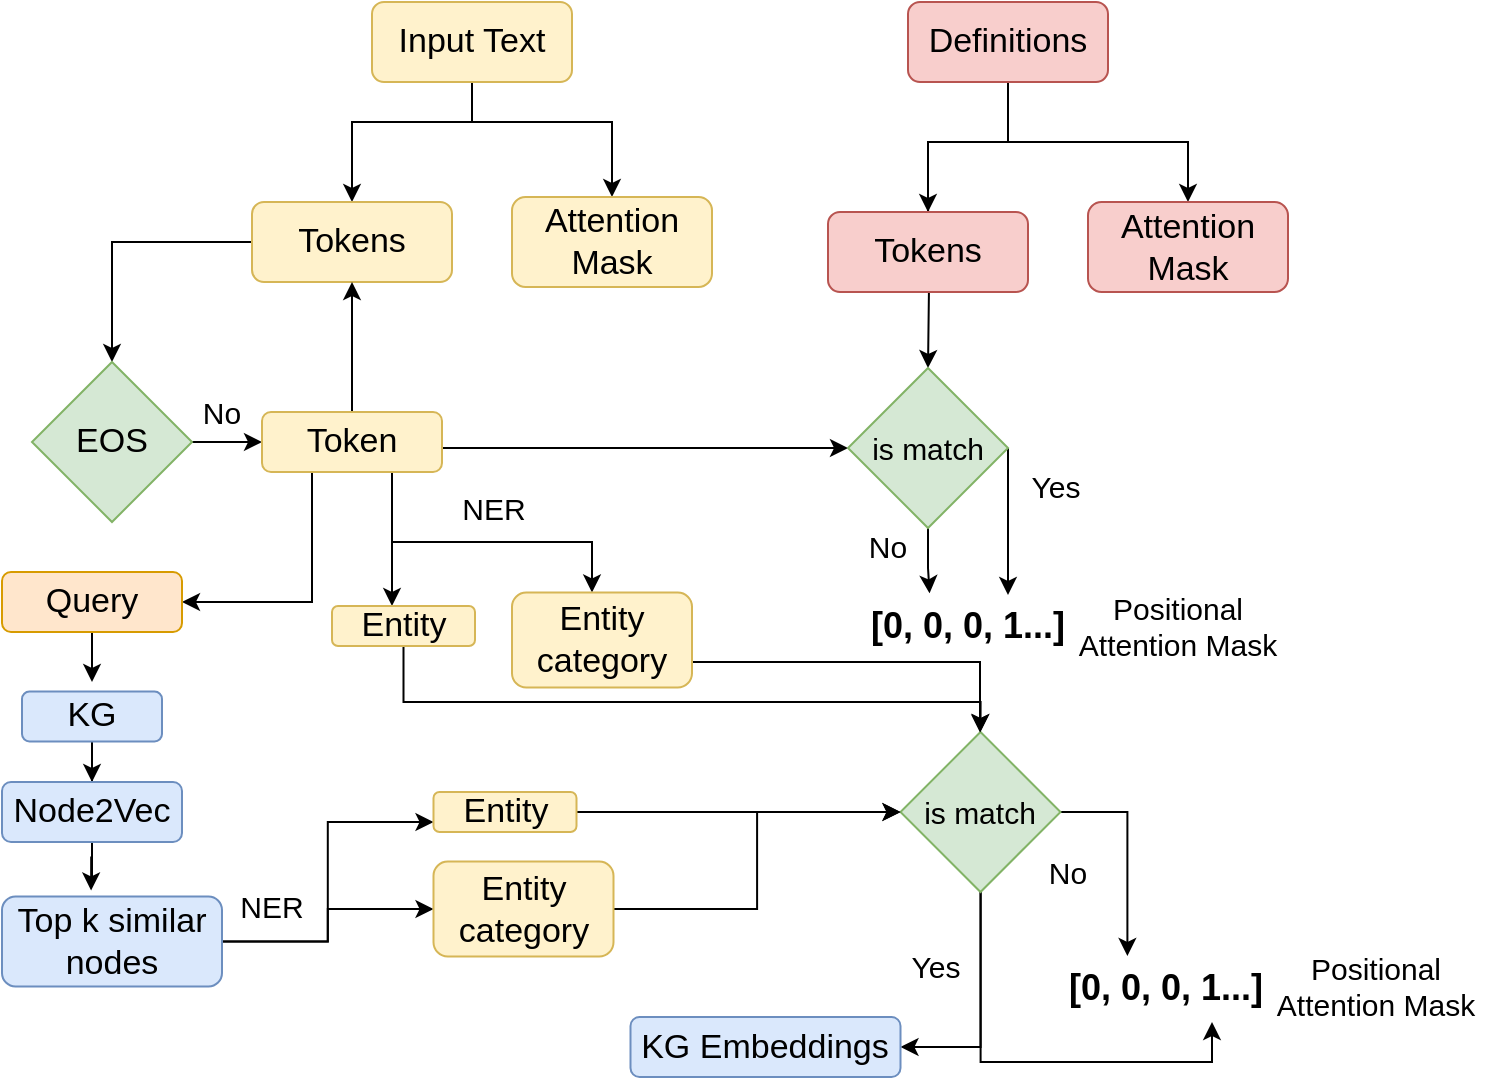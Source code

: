 <mxfile version="20.8.23" type="github">
  <diagram name="Page-1" id="1DY-l_jWhGFA4Pq2Hy0c">
    <mxGraphModel dx="1193" dy="728" grid="1" gridSize="10" guides="1" tooltips="1" connect="1" arrows="1" fold="1" page="1" pageScale="1" pageWidth="827" pageHeight="1169" math="0" shadow="0">
      <root>
        <mxCell id="0" />
        <mxCell id="1" parent="0" />
        <mxCell id="Vt5VEpJ_r8CfuD1jbJit-1" style="edgeStyle=orthogonalEdgeStyle;rounded=0;orthogonalLoop=1;jettySize=auto;html=1;exitX=0.5;exitY=1;exitDx=0;exitDy=0;entryX=0.5;entryY=0;entryDx=0;entryDy=0;" parent="1" source="Ks726MJudpRO9FRNuCwp-1" target="Ks726MJudpRO9FRNuCwp-4" edge="1">
          <mxGeometry relative="1" as="geometry">
            <Array as="points">
              <mxPoint x="270" y="100" />
              <mxPoint x="210" y="100" />
            </Array>
          </mxGeometry>
        </mxCell>
        <mxCell id="Vt5VEpJ_r8CfuD1jbJit-2" style="edgeStyle=orthogonalEdgeStyle;rounded=0;orthogonalLoop=1;jettySize=auto;html=1;entryX=0.5;entryY=0;entryDx=0;entryDy=0;" parent="1" source="Ks726MJudpRO9FRNuCwp-1" target="Ks726MJudpRO9FRNuCwp-5" edge="1">
          <mxGeometry relative="1" as="geometry">
            <Array as="points">
              <mxPoint x="270" y="100" />
              <mxPoint x="340" y="100" />
            </Array>
          </mxGeometry>
        </mxCell>
        <mxCell id="Ks726MJudpRO9FRNuCwp-1" value="&lt;font style=&quot;font-size: 17px;&quot;&gt;Input Text&lt;/font&gt;" style="rounded=1;whiteSpace=wrap;html=1;fillColor=#fff2cc;strokeColor=#d6b656;" parent="1" vertex="1">
          <mxGeometry x="220" y="40" width="100" height="40" as="geometry" />
        </mxCell>
        <mxCell id="d-GI3tMz51ZBpAcxfIdY-7" style="edgeStyle=orthogonalEdgeStyle;rounded=0;orthogonalLoop=1;jettySize=auto;html=1;entryX=0.5;entryY=0;entryDx=0;entryDy=0;" edge="1" parent="1" source="Ks726MJudpRO9FRNuCwp-2" target="d-GI3tMz51ZBpAcxfIdY-6">
          <mxGeometry relative="1" as="geometry" />
        </mxCell>
        <mxCell id="Ks726MJudpRO9FRNuCwp-2" value="&lt;font style=&quot;font-size: 17px;&quot;&gt;KG&lt;/font&gt;" style="rounded=1;whiteSpace=wrap;html=1;fillColor=#dae8fc;strokeColor=#6c8ebf;" parent="1" vertex="1">
          <mxGeometry x="45" y="384.75" width="70" height="25" as="geometry" />
        </mxCell>
        <mxCell id="Vt5VEpJ_r8CfuD1jbJit-3" style="edgeStyle=orthogonalEdgeStyle;rounded=0;orthogonalLoop=1;jettySize=auto;html=1;entryX=0.5;entryY=0;entryDx=0;entryDy=0;" parent="1" source="Ks726MJudpRO9FRNuCwp-3" target="Ks726MJudpRO9FRNuCwp-8" edge="1">
          <mxGeometry relative="1" as="geometry">
            <Array as="points">
              <mxPoint x="538" y="110" />
              <mxPoint x="498" y="110" />
            </Array>
          </mxGeometry>
        </mxCell>
        <mxCell id="Vt5VEpJ_r8CfuD1jbJit-4" style="edgeStyle=orthogonalEdgeStyle;rounded=0;orthogonalLoop=1;jettySize=auto;html=1;" parent="1" source="Ks726MJudpRO9FRNuCwp-3" target="Ks726MJudpRO9FRNuCwp-9" edge="1">
          <mxGeometry relative="1" as="geometry" />
        </mxCell>
        <mxCell id="Ks726MJudpRO9FRNuCwp-3" value="&lt;font style=&quot;font-size: 17px;&quot;&gt;Definitions&lt;/font&gt;" style="rounded=1;whiteSpace=wrap;html=1;fillColor=#f8cecc;strokeColor=#b85450;" parent="1" vertex="1">
          <mxGeometry x="488" y="40" width="100" height="40" as="geometry" />
        </mxCell>
        <mxCell id="Vt5VEpJ_r8CfuD1jbJit-13" style="edgeStyle=orthogonalEdgeStyle;rounded=0;orthogonalLoop=1;jettySize=auto;html=1;entryX=0.5;entryY=0;entryDx=0;entryDy=0;exitX=0;exitY=0.5;exitDx=0;exitDy=0;" parent="1" source="Ks726MJudpRO9FRNuCwp-4" target="Vt5VEpJ_r8CfuD1jbJit-6" edge="1">
          <mxGeometry relative="1" as="geometry">
            <mxPoint x="150" y="160" as="sourcePoint" />
            <Array as="points">
              <mxPoint x="90" y="160" />
            </Array>
          </mxGeometry>
        </mxCell>
        <mxCell id="Ks726MJudpRO9FRNuCwp-4" value="&lt;font style=&quot;font-size: 17px;&quot;&gt;Tokens&lt;/font&gt;" style="rounded=1;whiteSpace=wrap;html=1;fillColor=#fff2cc;strokeColor=#d6b656;" parent="1" vertex="1">
          <mxGeometry x="160" y="140" width="100" height="40" as="geometry" />
        </mxCell>
        <mxCell id="Ks726MJudpRO9FRNuCwp-5" value="&lt;font style=&quot;font-size: 17px;&quot;&gt;Attention Mask&lt;br&gt;&lt;/font&gt;" style="rounded=1;whiteSpace=wrap;html=1;fillColor=#fff2cc;strokeColor=#d6b656;" parent="1" vertex="1">
          <mxGeometry x="290" y="137.5" width="100" height="45" as="geometry" />
        </mxCell>
        <mxCell id="d-GI3tMz51ZBpAcxfIdY-66" style="edgeStyle=orthogonalEdgeStyle;rounded=0;orthogonalLoop=1;jettySize=auto;html=1;entryX=0.5;entryY=0;entryDx=0;entryDy=0;fontSize=17;" edge="1" parent="1" target="Vt5VEpJ_r8CfuD1jbJit-20">
          <mxGeometry relative="1" as="geometry">
            <mxPoint x="498" y="140" as="sourcePoint" />
          </mxGeometry>
        </mxCell>
        <mxCell id="Ks726MJudpRO9FRNuCwp-8" value="&lt;font style=&quot;font-size: 17px;&quot;&gt;Tokens&lt;/font&gt;" style="rounded=1;whiteSpace=wrap;html=1;fillColor=#f8cecc;strokeColor=#b85450;" parent="1" vertex="1">
          <mxGeometry x="448" y="145" width="100" height="40" as="geometry" />
        </mxCell>
        <mxCell id="Ks726MJudpRO9FRNuCwp-9" value="&lt;font style=&quot;font-size: 17px;&quot;&gt;Attention Mask&lt;br&gt;&lt;/font&gt;" style="rounded=1;whiteSpace=wrap;html=1;fillColor=#f8cecc;strokeColor=#b85450;" parent="1" vertex="1">
          <mxGeometry x="578" y="140" width="100" height="45" as="geometry" />
        </mxCell>
        <mxCell id="Vt5VEpJ_r8CfuD1jbJit-12" style="edgeStyle=orthogonalEdgeStyle;rounded=0;orthogonalLoop=1;jettySize=auto;html=1;exitX=1;exitY=0.5;exitDx=0;exitDy=0;" parent="1" source="Vt5VEpJ_r8CfuD1jbJit-6" target="Vt5VEpJ_r8CfuD1jbJit-11" edge="1">
          <mxGeometry relative="1" as="geometry" />
        </mxCell>
        <mxCell id="Vt5VEpJ_r8CfuD1jbJit-6" value="&lt;font style=&quot;font-size: 17px;&quot;&gt;EOS&lt;/font&gt;" style="rhombus;whiteSpace=wrap;html=1;fillColor=#d5e8d4;strokeColor=#82b366;" parent="1" vertex="1">
          <mxGeometry x="50" y="220" width="80" height="80" as="geometry" />
        </mxCell>
        <mxCell id="Vt5VEpJ_r8CfuD1jbJit-10" value="&lt;font style=&quot;font-size: 15px;&quot;&gt;No&lt;/font&gt;" style="text;html=1;strokeColor=none;fillColor=none;align=center;verticalAlign=middle;whiteSpace=wrap;rounded=0;" parent="1" vertex="1">
          <mxGeometry x="125" y="230" width="40" height="30" as="geometry" />
        </mxCell>
        <mxCell id="Vt5VEpJ_r8CfuD1jbJit-14" style="edgeStyle=orthogonalEdgeStyle;rounded=0;orthogonalLoop=1;jettySize=auto;html=1;entryX=0.5;entryY=1;entryDx=0;entryDy=0;fontSize=15;" parent="1" source="Vt5VEpJ_r8CfuD1jbJit-11" target="Ks726MJudpRO9FRNuCwp-4" edge="1">
          <mxGeometry relative="1" as="geometry" />
        </mxCell>
        <mxCell id="Vt5VEpJ_r8CfuD1jbJit-22" style="edgeStyle=orthogonalEdgeStyle;rounded=0;orthogonalLoop=1;jettySize=auto;html=1;fontSize=15;entryX=0;entryY=0.5;entryDx=0;entryDy=0;" parent="1" source="Vt5VEpJ_r8CfuD1jbJit-11" target="Vt5VEpJ_r8CfuD1jbJit-20" edge="1">
          <mxGeometry relative="1" as="geometry">
            <mxPoint x="440" y="313" as="targetPoint" />
            <Array as="points">
              <mxPoint x="370" y="263" />
              <mxPoint x="370" y="263" />
            </Array>
          </mxGeometry>
        </mxCell>
        <mxCell id="d-GI3tMz51ZBpAcxfIdY-8" style="edgeStyle=orthogonalEdgeStyle;rounded=0;orthogonalLoop=1;jettySize=auto;html=1;entryX=1;entryY=0.5;entryDx=0;entryDy=0;" edge="1" parent="1" source="Vt5VEpJ_r8CfuD1jbJit-11" target="d-GI3tMz51ZBpAcxfIdY-1">
          <mxGeometry relative="1" as="geometry">
            <Array as="points">
              <mxPoint x="190" y="340" />
            </Array>
          </mxGeometry>
        </mxCell>
        <mxCell id="d-GI3tMz51ZBpAcxfIdY-30" style="edgeStyle=orthogonalEdgeStyle;rounded=0;orthogonalLoop=1;jettySize=auto;html=1;fontSize=17;exitX=0.75;exitY=1;exitDx=0;exitDy=0;" edge="1" parent="1" source="Vt5VEpJ_r8CfuD1jbJit-11" target="d-GI3tMz51ZBpAcxfIdY-17">
          <mxGeometry relative="1" as="geometry">
            <mxPoint x="230" y="234.75" as="sourcePoint" />
            <Array as="points">
              <mxPoint x="230" y="275" />
              <mxPoint x="230" y="310" />
              <mxPoint x="330" y="310" />
            </Array>
          </mxGeometry>
        </mxCell>
        <mxCell id="d-GI3tMz51ZBpAcxfIdY-32" style="edgeStyle=orthogonalEdgeStyle;rounded=0;orthogonalLoop=1;jettySize=auto;html=1;fontSize=17;exitX=0.75;exitY=1;exitDx=0;exitDy=0;" edge="1" parent="1" source="Vt5VEpJ_r8CfuD1jbJit-11" target="d-GI3tMz51ZBpAcxfIdY-18">
          <mxGeometry relative="1" as="geometry">
            <mxPoint x="230" y="234.75" as="sourcePoint" />
            <Array as="points">
              <mxPoint x="230" y="275" />
            </Array>
          </mxGeometry>
        </mxCell>
        <mxCell id="Vt5VEpJ_r8CfuD1jbJit-11" value="&lt;font style=&quot;font-size: 17px;&quot;&gt;Token&lt;/font&gt;" style="rounded=1;whiteSpace=wrap;html=1;fillColor=#fff2cc;strokeColor=#d6b656;" parent="1" vertex="1">
          <mxGeometry x="165" y="245" width="90" height="30" as="geometry" />
        </mxCell>
        <mxCell id="Vt5VEpJ_r8CfuD1jbJit-30" style="edgeStyle=orthogonalEdgeStyle;rounded=0;orthogonalLoop=1;jettySize=auto;html=1;entryX=0.7;entryY=-0.017;entryDx=0;entryDy=0;entryPerimeter=0;fontSize=18;" parent="1" source="Vt5VEpJ_r8CfuD1jbJit-20" target="Vt5VEpJ_r8CfuD1jbJit-27" edge="1">
          <mxGeometry relative="1" as="geometry">
            <Array as="points">
              <mxPoint x="538" y="263" />
              <mxPoint x="538" y="263" />
            </Array>
          </mxGeometry>
        </mxCell>
        <mxCell id="Vt5VEpJ_r8CfuD1jbJit-31" style="edgeStyle=orthogonalEdgeStyle;rounded=0;orthogonalLoop=1;jettySize=auto;html=1;entryX=0.308;entryY=-0.044;entryDx=0;entryDy=0;entryPerimeter=0;fontSize=18;" parent="1" source="Vt5VEpJ_r8CfuD1jbJit-20" target="Vt5VEpJ_r8CfuD1jbJit-27" edge="1">
          <mxGeometry relative="1" as="geometry" />
        </mxCell>
        <mxCell id="Vt5VEpJ_r8CfuD1jbJit-20" value="is match" style="rhombus;whiteSpace=wrap;html=1;fontSize=15;fillColor=#d5e8d4;strokeColor=#82b366;" parent="1" vertex="1">
          <mxGeometry x="458" y="223" width="80" height="80" as="geometry" />
        </mxCell>
        <mxCell id="Vt5VEpJ_r8CfuD1jbJit-23" value="Yes" style="text;html=1;strokeColor=none;fillColor=none;align=center;verticalAlign=middle;whiteSpace=wrap;rounded=0;fontSize=15;" parent="1" vertex="1">
          <mxGeometry x="531.5" y="267" width="60" height="30" as="geometry" />
        </mxCell>
        <mxCell id="Vt5VEpJ_r8CfuD1jbJit-27" value="&lt;b&gt;&lt;font style=&quot;font-size: 18px;&quot;&gt;[0, 0, 0, 1...]&lt;/font&gt;&lt;/b&gt;" style="text;html=1;strokeColor=none;fillColor=none;align=center;verticalAlign=middle;whiteSpace=wrap;rounded=0;fontSize=15;" parent="1" vertex="1">
          <mxGeometry x="468" y="337" width="100" height="30" as="geometry" />
        </mxCell>
        <mxCell id="Vt5VEpJ_r8CfuD1jbJit-32" value="No" style="text;html=1;strokeColor=none;fillColor=none;align=center;verticalAlign=middle;whiteSpace=wrap;rounded=0;fontSize=15;" parent="1" vertex="1">
          <mxGeometry x="448" y="297" width="60" height="30" as="geometry" />
        </mxCell>
        <mxCell id="Vt5VEpJ_r8CfuD1jbJit-33" value="Positional Attention Mask" style="text;html=1;strokeColor=none;fillColor=none;align=center;verticalAlign=middle;whiteSpace=wrap;rounded=0;fontSize=15;" parent="1" vertex="1">
          <mxGeometry x="568" y="337" width="110" height="30" as="geometry" />
        </mxCell>
        <mxCell id="d-GI3tMz51ZBpAcxfIdY-5" style="edgeStyle=orthogonalEdgeStyle;rounded=0;orthogonalLoop=1;jettySize=auto;html=1;" edge="1" parent="1" source="d-GI3tMz51ZBpAcxfIdY-1">
          <mxGeometry relative="1" as="geometry">
            <mxPoint x="80" y="380" as="targetPoint" />
          </mxGeometry>
        </mxCell>
        <mxCell id="d-GI3tMz51ZBpAcxfIdY-1" value="&lt;font style=&quot;font-size: 17px;&quot;&gt;Query&lt;/font&gt;" style="rounded=1;whiteSpace=wrap;html=1;fillColor=#ffe6cc;strokeColor=#d79b00;" vertex="1" parent="1">
          <mxGeometry x="35" y="325" width="90" height="30" as="geometry" />
        </mxCell>
        <mxCell id="d-GI3tMz51ZBpAcxfIdY-34" style="edgeStyle=orthogonalEdgeStyle;rounded=0;orthogonalLoop=1;jettySize=auto;html=1;entryX=0.405;entryY=-0.067;entryDx=0;entryDy=0;entryPerimeter=0;fontSize=17;" edge="1" parent="1" source="d-GI3tMz51ZBpAcxfIdY-6" target="d-GI3tMz51ZBpAcxfIdY-9">
          <mxGeometry relative="1" as="geometry" />
        </mxCell>
        <mxCell id="d-GI3tMz51ZBpAcxfIdY-6" value="&lt;font style=&quot;font-size: 17px;&quot;&gt;Node2Vec&lt;/font&gt;" style="rounded=1;whiteSpace=wrap;html=1;fillColor=#dae8fc;strokeColor=#6c8ebf;" vertex="1" parent="1">
          <mxGeometry x="35" y="430" width="90" height="30" as="geometry" />
        </mxCell>
        <mxCell id="d-GI3tMz51ZBpAcxfIdY-61" style="edgeStyle=orthogonalEdgeStyle;rounded=0;orthogonalLoop=1;jettySize=auto;html=1;entryX=0;entryY=0.75;entryDx=0;entryDy=0;fontSize=17;" edge="1" parent="1" source="d-GI3tMz51ZBpAcxfIdY-9" target="d-GI3tMz51ZBpAcxfIdY-59">
          <mxGeometry relative="1" as="geometry" />
        </mxCell>
        <mxCell id="d-GI3tMz51ZBpAcxfIdY-62" style="edgeStyle=orthogonalEdgeStyle;rounded=0;orthogonalLoop=1;jettySize=auto;html=1;entryX=0;entryY=0.5;entryDx=0;entryDy=0;fontSize=17;" edge="1" parent="1" source="d-GI3tMz51ZBpAcxfIdY-9" target="d-GI3tMz51ZBpAcxfIdY-60">
          <mxGeometry relative="1" as="geometry" />
        </mxCell>
        <mxCell id="d-GI3tMz51ZBpAcxfIdY-9" value="&lt;span style=&quot;font-size: 17px;&quot;&gt;Top k similar nodes&lt;/span&gt;" style="rounded=1;whiteSpace=wrap;html=1;fillColor=#dae8fc;strokeColor=#6c8ebf;" vertex="1" parent="1">
          <mxGeometry x="35" y="487.25" width="110" height="45" as="geometry" />
        </mxCell>
        <mxCell id="d-GI3tMz51ZBpAcxfIdY-54" style="edgeStyle=orthogonalEdgeStyle;rounded=0;orthogonalLoop=1;jettySize=auto;html=1;entryX=0.312;entryY=-0.017;entryDx=0;entryDy=0;entryPerimeter=0;fontSize=17;" edge="1" parent="1" source="d-GI3tMz51ZBpAcxfIdY-11" target="d-GI3tMz51ZBpAcxfIdY-40">
          <mxGeometry relative="1" as="geometry">
            <Array as="points">
              <mxPoint x="598" y="445" />
            </Array>
          </mxGeometry>
        </mxCell>
        <mxCell id="d-GI3tMz51ZBpAcxfIdY-68" style="edgeStyle=orthogonalEdgeStyle;rounded=0;orthogonalLoop=1;jettySize=auto;html=1;fontSize=17;" edge="1" parent="1" source="d-GI3tMz51ZBpAcxfIdY-11">
          <mxGeometry relative="1" as="geometry">
            <mxPoint x="640" y="550" as="targetPoint" />
            <Array as="points">
              <mxPoint x="524" y="570" />
              <mxPoint x="640" y="570" />
            </Array>
          </mxGeometry>
        </mxCell>
        <mxCell id="d-GI3tMz51ZBpAcxfIdY-70" style="edgeStyle=orthogonalEdgeStyle;rounded=0;orthogonalLoop=1;jettySize=auto;html=1;entryX=1;entryY=0.5;entryDx=0;entryDy=0;fontSize=17;" edge="1" parent="1" source="d-GI3tMz51ZBpAcxfIdY-11" target="d-GI3tMz51ZBpAcxfIdY-51">
          <mxGeometry relative="1" as="geometry" />
        </mxCell>
        <mxCell id="d-GI3tMz51ZBpAcxfIdY-11" value="is match" style="rhombus;whiteSpace=wrap;html=1;fontSize=15;fillColor=#d5e8d4;strokeColor=#82b366;" vertex="1" parent="1">
          <mxGeometry x="484.25" y="405" width="80" height="80" as="geometry" />
        </mxCell>
        <mxCell id="d-GI3tMz51ZBpAcxfIdY-74" style="edgeStyle=orthogonalEdgeStyle;rounded=0;orthogonalLoop=1;jettySize=auto;html=1;fontSize=17;" edge="1" parent="1" source="d-GI3tMz51ZBpAcxfIdY-17" target="d-GI3tMz51ZBpAcxfIdY-11">
          <mxGeometry relative="1" as="geometry">
            <Array as="points">
              <mxPoint x="524" y="370" />
            </Array>
          </mxGeometry>
        </mxCell>
        <mxCell id="d-GI3tMz51ZBpAcxfIdY-17" value="&lt;font style=&quot;font-size: 17px;&quot;&gt;Entity category&lt;/font&gt;" style="rounded=1;whiteSpace=wrap;html=1;fillColor=#fff2cc;strokeColor=#d6b656;" vertex="1" parent="1">
          <mxGeometry x="290" y="335.25" width="90" height="47.5" as="geometry" />
        </mxCell>
        <mxCell id="d-GI3tMz51ZBpAcxfIdY-75" style="edgeStyle=orthogonalEdgeStyle;rounded=0;orthogonalLoop=1;jettySize=auto;html=1;entryX=0.5;entryY=0;entryDx=0;entryDy=0;fontSize=17;" edge="1" parent="1" source="d-GI3tMz51ZBpAcxfIdY-18" target="d-GI3tMz51ZBpAcxfIdY-11">
          <mxGeometry relative="1" as="geometry">
            <Array as="points">
              <mxPoint x="236" y="390" />
              <mxPoint x="524" y="390" />
            </Array>
          </mxGeometry>
        </mxCell>
        <mxCell id="d-GI3tMz51ZBpAcxfIdY-18" value="&lt;span style=&quot;font-size: 17px;&quot;&gt;Entity&lt;/span&gt;" style="rounded=1;whiteSpace=wrap;html=1;fillColor=#fff2cc;strokeColor=#d6b656;" vertex="1" parent="1">
          <mxGeometry x="200" y="342" width="71.5" height="20" as="geometry" />
        </mxCell>
        <mxCell id="d-GI3tMz51ZBpAcxfIdY-25" value="NER" style="text;html=1;strokeColor=none;fillColor=none;align=center;verticalAlign=middle;whiteSpace=wrap;rounded=0;fontSize=15;" vertex="1" parent="1">
          <mxGeometry x="250.75" y="277.75" width="60" height="30" as="geometry" />
        </mxCell>
        <mxCell id="d-GI3tMz51ZBpAcxfIdY-40" value="&lt;b&gt;&lt;font style=&quot;font-size: 18px;&quot;&gt;[0, 0, 0, 1...]&lt;/font&gt;&lt;/b&gt;" style="text;html=1;strokeColor=none;fillColor=none;align=center;verticalAlign=middle;whiteSpace=wrap;rounded=0;fontSize=15;" vertex="1" parent="1">
          <mxGeometry x="566.5" y="517.5" width="100" height="30" as="geometry" />
        </mxCell>
        <mxCell id="d-GI3tMz51ZBpAcxfIdY-47" value="Yes" style="text;html=1;strokeColor=none;fillColor=none;align=center;verticalAlign=middle;whiteSpace=wrap;rounded=0;fontSize=15;" vertex="1" parent="1">
          <mxGeometry x="471.5" y="507.25" width="60" height="30" as="geometry" />
        </mxCell>
        <mxCell id="d-GI3tMz51ZBpAcxfIdY-48" value="No" style="text;html=1;strokeColor=none;fillColor=none;align=center;verticalAlign=middle;whiteSpace=wrap;rounded=0;fontSize=15;" vertex="1" parent="1">
          <mxGeometry x="538" y="460" width="60" height="30" as="geometry" />
        </mxCell>
        <mxCell id="d-GI3tMz51ZBpAcxfIdY-51" value="&lt;font style=&quot;font-size: 17px;&quot;&gt;KG Embeddings&lt;/font&gt;" style="rounded=1;whiteSpace=wrap;html=1;fillColor=#dae8fc;strokeColor=#6c8ebf;" vertex="1" parent="1">
          <mxGeometry x="349.25" y="547.5" width="135" height="30" as="geometry" />
        </mxCell>
        <mxCell id="d-GI3tMz51ZBpAcxfIdY-63" style="edgeStyle=orthogonalEdgeStyle;rounded=0;orthogonalLoop=1;jettySize=auto;html=1;entryX=0;entryY=0.5;entryDx=0;entryDy=0;fontSize=17;" edge="1" parent="1" source="d-GI3tMz51ZBpAcxfIdY-59" target="d-GI3tMz51ZBpAcxfIdY-11">
          <mxGeometry relative="1" as="geometry" />
        </mxCell>
        <mxCell id="d-GI3tMz51ZBpAcxfIdY-59" value="&lt;span style=&quot;font-size: 17px;&quot;&gt;Entity&lt;/span&gt;" style="rounded=1;whiteSpace=wrap;html=1;fillColor=#fff2cc;strokeColor=#d6b656;" vertex="1" parent="1">
          <mxGeometry x="250.75" y="435" width="71.5" height="20" as="geometry" />
        </mxCell>
        <mxCell id="d-GI3tMz51ZBpAcxfIdY-72" style="edgeStyle=orthogonalEdgeStyle;rounded=0;orthogonalLoop=1;jettySize=auto;html=1;fontSize=17;entryX=0;entryY=0.5;entryDx=0;entryDy=0;" edge="1" parent="1" source="d-GI3tMz51ZBpAcxfIdY-60" target="d-GI3tMz51ZBpAcxfIdY-11">
          <mxGeometry relative="1" as="geometry">
            <mxPoint x="380" y="450" as="targetPoint" />
          </mxGeometry>
        </mxCell>
        <mxCell id="d-GI3tMz51ZBpAcxfIdY-60" value="&lt;font style=&quot;font-size: 17px;&quot;&gt;Entity category&lt;/font&gt;" style="rounded=1;whiteSpace=wrap;html=1;fillColor=#fff2cc;strokeColor=#d6b656;" vertex="1" parent="1">
          <mxGeometry x="250.75" y="469.75" width="90" height="47.5" as="geometry" />
        </mxCell>
        <mxCell id="d-GI3tMz51ZBpAcxfIdY-65" value="NER" style="text;html=1;strokeColor=none;fillColor=none;align=center;verticalAlign=middle;whiteSpace=wrap;rounded=0;fontSize=15;" vertex="1" parent="1">
          <mxGeometry x="140" y="477.25" width="60" height="30" as="geometry" />
        </mxCell>
        <mxCell id="d-GI3tMz51ZBpAcxfIdY-71" value="Positional Attention Mask" style="text;html=1;strokeColor=none;fillColor=none;align=center;verticalAlign=middle;whiteSpace=wrap;rounded=0;fontSize=15;" vertex="1" parent="1">
          <mxGeometry x="666.5" y="517.25" width="110" height="30" as="geometry" />
        </mxCell>
      </root>
    </mxGraphModel>
  </diagram>
</mxfile>
